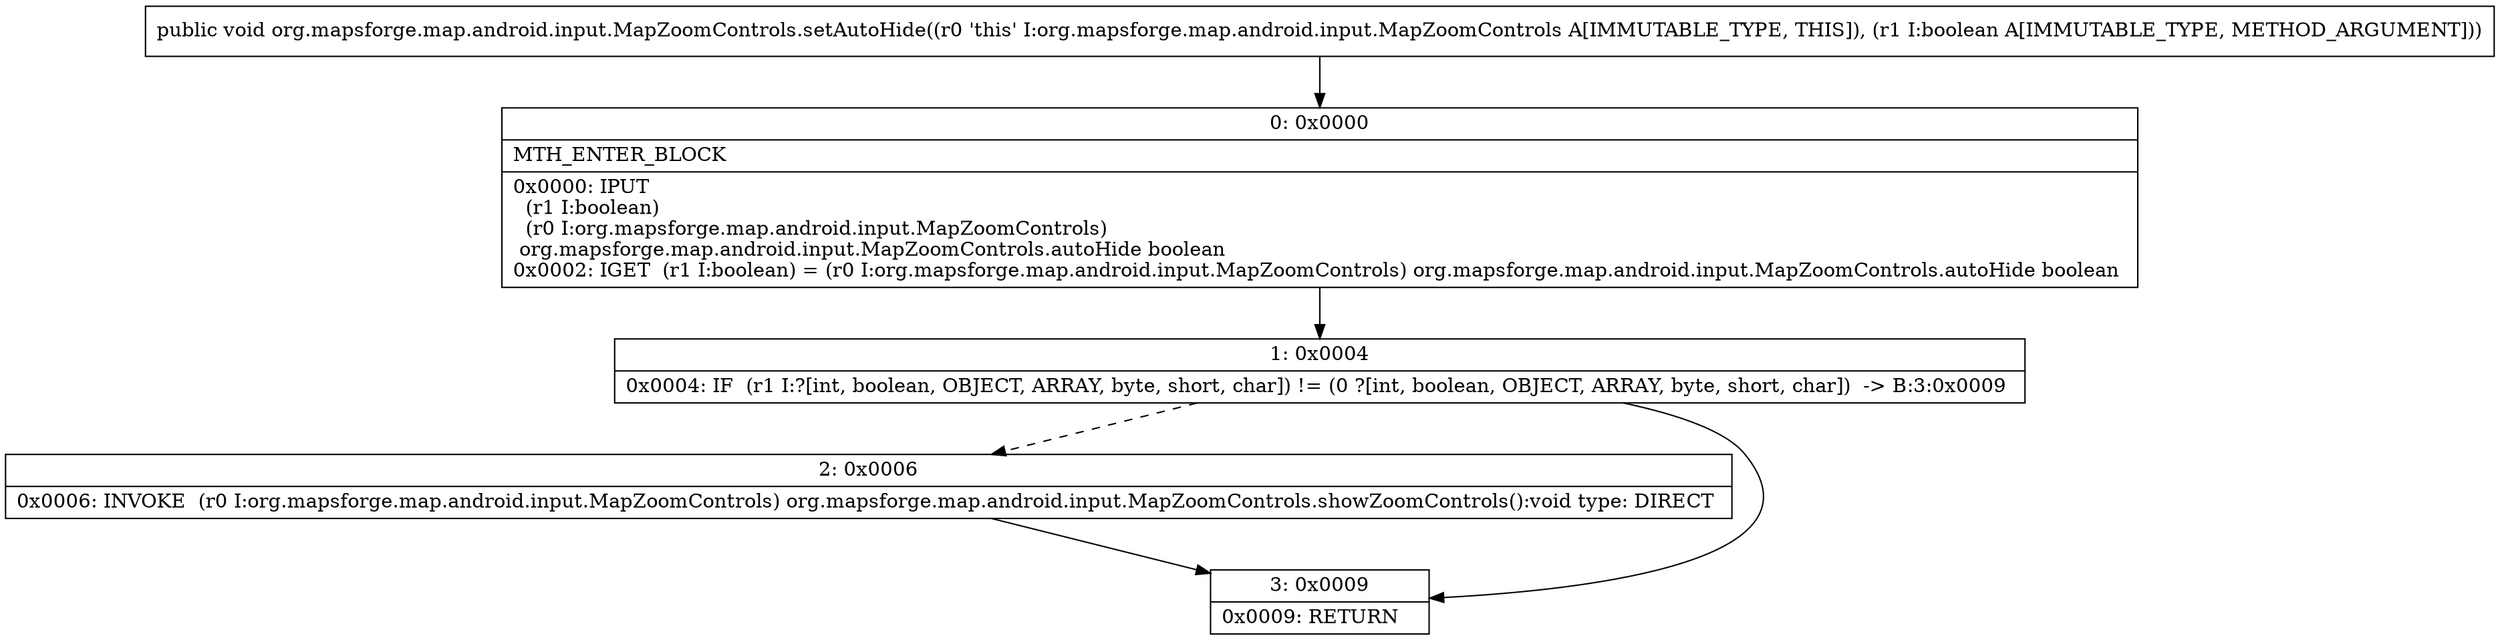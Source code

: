 digraph "CFG fororg.mapsforge.map.android.input.MapZoomControls.setAutoHide(Z)V" {
Node_0 [shape=record,label="{0\:\ 0x0000|MTH_ENTER_BLOCK\l|0x0000: IPUT  \l  (r1 I:boolean)\l  (r0 I:org.mapsforge.map.android.input.MapZoomControls)\l org.mapsforge.map.android.input.MapZoomControls.autoHide boolean \l0x0002: IGET  (r1 I:boolean) = (r0 I:org.mapsforge.map.android.input.MapZoomControls) org.mapsforge.map.android.input.MapZoomControls.autoHide boolean \l}"];
Node_1 [shape=record,label="{1\:\ 0x0004|0x0004: IF  (r1 I:?[int, boolean, OBJECT, ARRAY, byte, short, char]) != (0 ?[int, boolean, OBJECT, ARRAY, byte, short, char])  \-\> B:3:0x0009 \l}"];
Node_2 [shape=record,label="{2\:\ 0x0006|0x0006: INVOKE  (r0 I:org.mapsforge.map.android.input.MapZoomControls) org.mapsforge.map.android.input.MapZoomControls.showZoomControls():void type: DIRECT \l}"];
Node_3 [shape=record,label="{3\:\ 0x0009|0x0009: RETURN   \l}"];
MethodNode[shape=record,label="{public void org.mapsforge.map.android.input.MapZoomControls.setAutoHide((r0 'this' I:org.mapsforge.map.android.input.MapZoomControls A[IMMUTABLE_TYPE, THIS]), (r1 I:boolean A[IMMUTABLE_TYPE, METHOD_ARGUMENT])) }"];
MethodNode -> Node_0;
Node_0 -> Node_1;
Node_1 -> Node_2[style=dashed];
Node_1 -> Node_3;
Node_2 -> Node_3;
}

